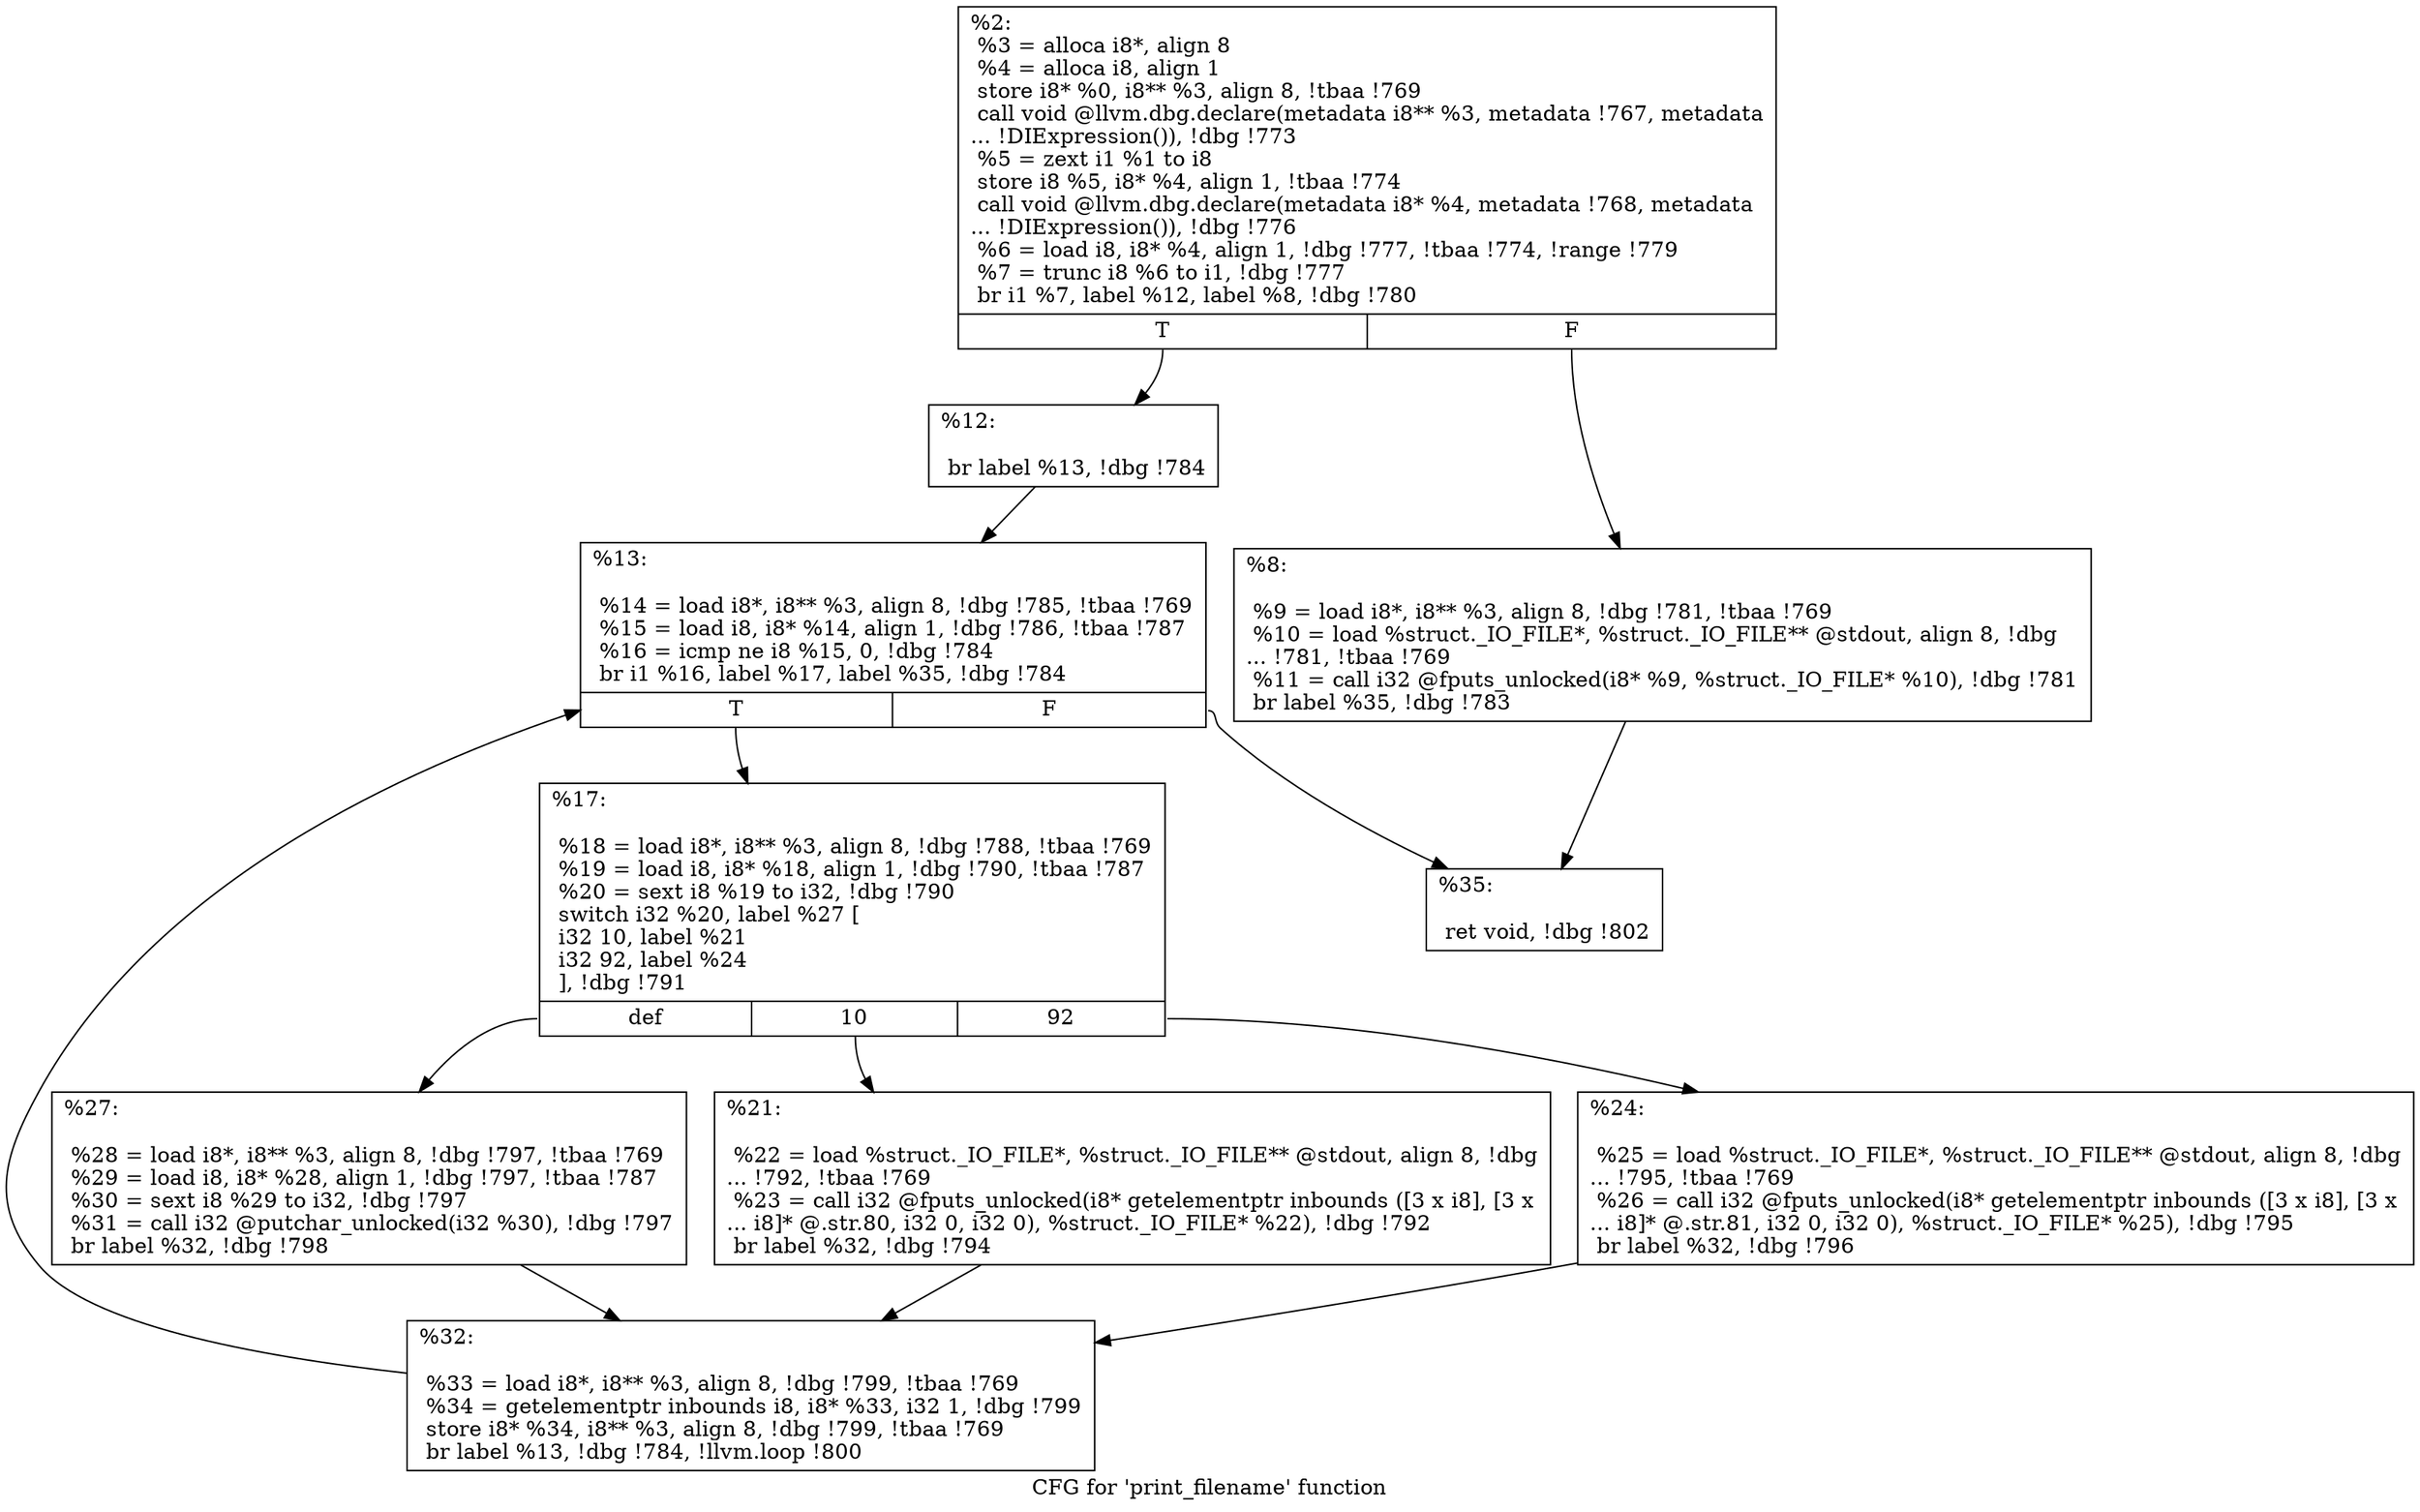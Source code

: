 digraph "CFG for 'print_filename' function" {
	label="CFG for 'print_filename' function";

	Node0x16b4a30 [shape=record,label="{%2:\l  %3 = alloca i8*, align 8\l  %4 = alloca i8, align 1\l  store i8* %0, i8** %3, align 8, !tbaa !769\l  call void @llvm.dbg.declare(metadata i8** %3, metadata !767, metadata\l... !DIExpression()), !dbg !773\l  %5 = zext i1 %1 to i8\l  store i8 %5, i8* %4, align 1, !tbaa !774\l  call void @llvm.dbg.declare(metadata i8* %4, metadata !768, metadata\l... !DIExpression()), !dbg !776\l  %6 = load i8, i8* %4, align 1, !dbg !777, !tbaa !774, !range !779\l  %7 = trunc i8 %6 to i1, !dbg !777\l  br i1 %7, label %12, label %8, !dbg !780\l|{<s0>T|<s1>F}}"];
	Node0x16b4a30:s0 -> Node0x16d9460;
	Node0x16b4a30:s1 -> Node0x16d9410;
	Node0x16d9410 [shape=record,label="{%8:\l\l  %9 = load i8*, i8** %3, align 8, !dbg !781, !tbaa !769\l  %10 = load %struct._IO_FILE*, %struct._IO_FILE** @stdout, align 8, !dbg\l... !781, !tbaa !769\l  %11 = call i32 @fputs_unlocked(i8* %9, %struct._IO_FILE* %10), !dbg !781\l  br label %35, !dbg !783\l}"];
	Node0x16d9410 -> Node0x16d9690;
	Node0x16d9460 [shape=record,label="{%12:\l\l  br label %13, !dbg !784\l}"];
	Node0x16d9460 -> Node0x16d94b0;
	Node0x16d94b0 [shape=record,label="{%13:\l\l  %14 = load i8*, i8** %3, align 8, !dbg !785, !tbaa !769\l  %15 = load i8, i8* %14, align 1, !dbg !786, !tbaa !787\l  %16 = icmp ne i8 %15, 0, !dbg !784\l  br i1 %16, label %17, label %35, !dbg !784\l|{<s0>T|<s1>F}}"];
	Node0x16d94b0:s0 -> Node0x16d9500;
	Node0x16d94b0:s1 -> Node0x16d9690;
	Node0x16d9500 [shape=record,label="{%17:\l\l  %18 = load i8*, i8** %3, align 8, !dbg !788, !tbaa !769\l  %19 = load i8, i8* %18, align 1, !dbg !790, !tbaa !787\l  %20 = sext i8 %19 to i32, !dbg !790\l  switch i32 %20, label %27 [\l    i32 10, label %21\l    i32 92, label %24\l  ], !dbg !791\l|{<s0>def|<s1>10|<s2>92}}"];
	Node0x16d9500:s0 -> Node0x16d95f0;
	Node0x16d9500:s1 -> Node0x16d9550;
	Node0x16d9500:s2 -> Node0x16d95a0;
	Node0x16d9550 [shape=record,label="{%21:\l\l  %22 = load %struct._IO_FILE*, %struct._IO_FILE** @stdout, align 8, !dbg\l... !792, !tbaa !769\l  %23 = call i32 @fputs_unlocked(i8* getelementptr inbounds ([3 x i8], [3 x\l... i8]* @.str.80, i32 0, i32 0), %struct._IO_FILE* %22), !dbg !792\l  br label %32, !dbg !794\l}"];
	Node0x16d9550 -> Node0x16d9640;
	Node0x16d95a0 [shape=record,label="{%24:\l\l  %25 = load %struct._IO_FILE*, %struct._IO_FILE** @stdout, align 8, !dbg\l... !795, !tbaa !769\l  %26 = call i32 @fputs_unlocked(i8* getelementptr inbounds ([3 x i8], [3 x\l... i8]* @.str.81, i32 0, i32 0), %struct._IO_FILE* %25), !dbg !795\l  br label %32, !dbg !796\l}"];
	Node0x16d95a0 -> Node0x16d9640;
	Node0x16d95f0 [shape=record,label="{%27:\l\l  %28 = load i8*, i8** %3, align 8, !dbg !797, !tbaa !769\l  %29 = load i8, i8* %28, align 1, !dbg !797, !tbaa !787\l  %30 = sext i8 %29 to i32, !dbg !797\l  %31 = call i32 @putchar_unlocked(i32 %30), !dbg !797\l  br label %32, !dbg !798\l}"];
	Node0x16d95f0 -> Node0x16d9640;
	Node0x16d9640 [shape=record,label="{%32:\l\l  %33 = load i8*, i8** %3, align 8, !dbg !799, !tbaa !769\l  %34 = getelementptr inbounds i8, i8* %33, i32 1, !dbg !799\l  store i8* %34, i8** %3, align 8, !dbg !799, !tbaa !769\l  br label %13, !dbg !784, !llvm.loop !800\l}"];
	Node0x16d9640 -> Node0x16d94b0;
	Node0x16d9690 [shape=record,label="{%35:\l\l  ret void, !dbg !802\l}"];
}
